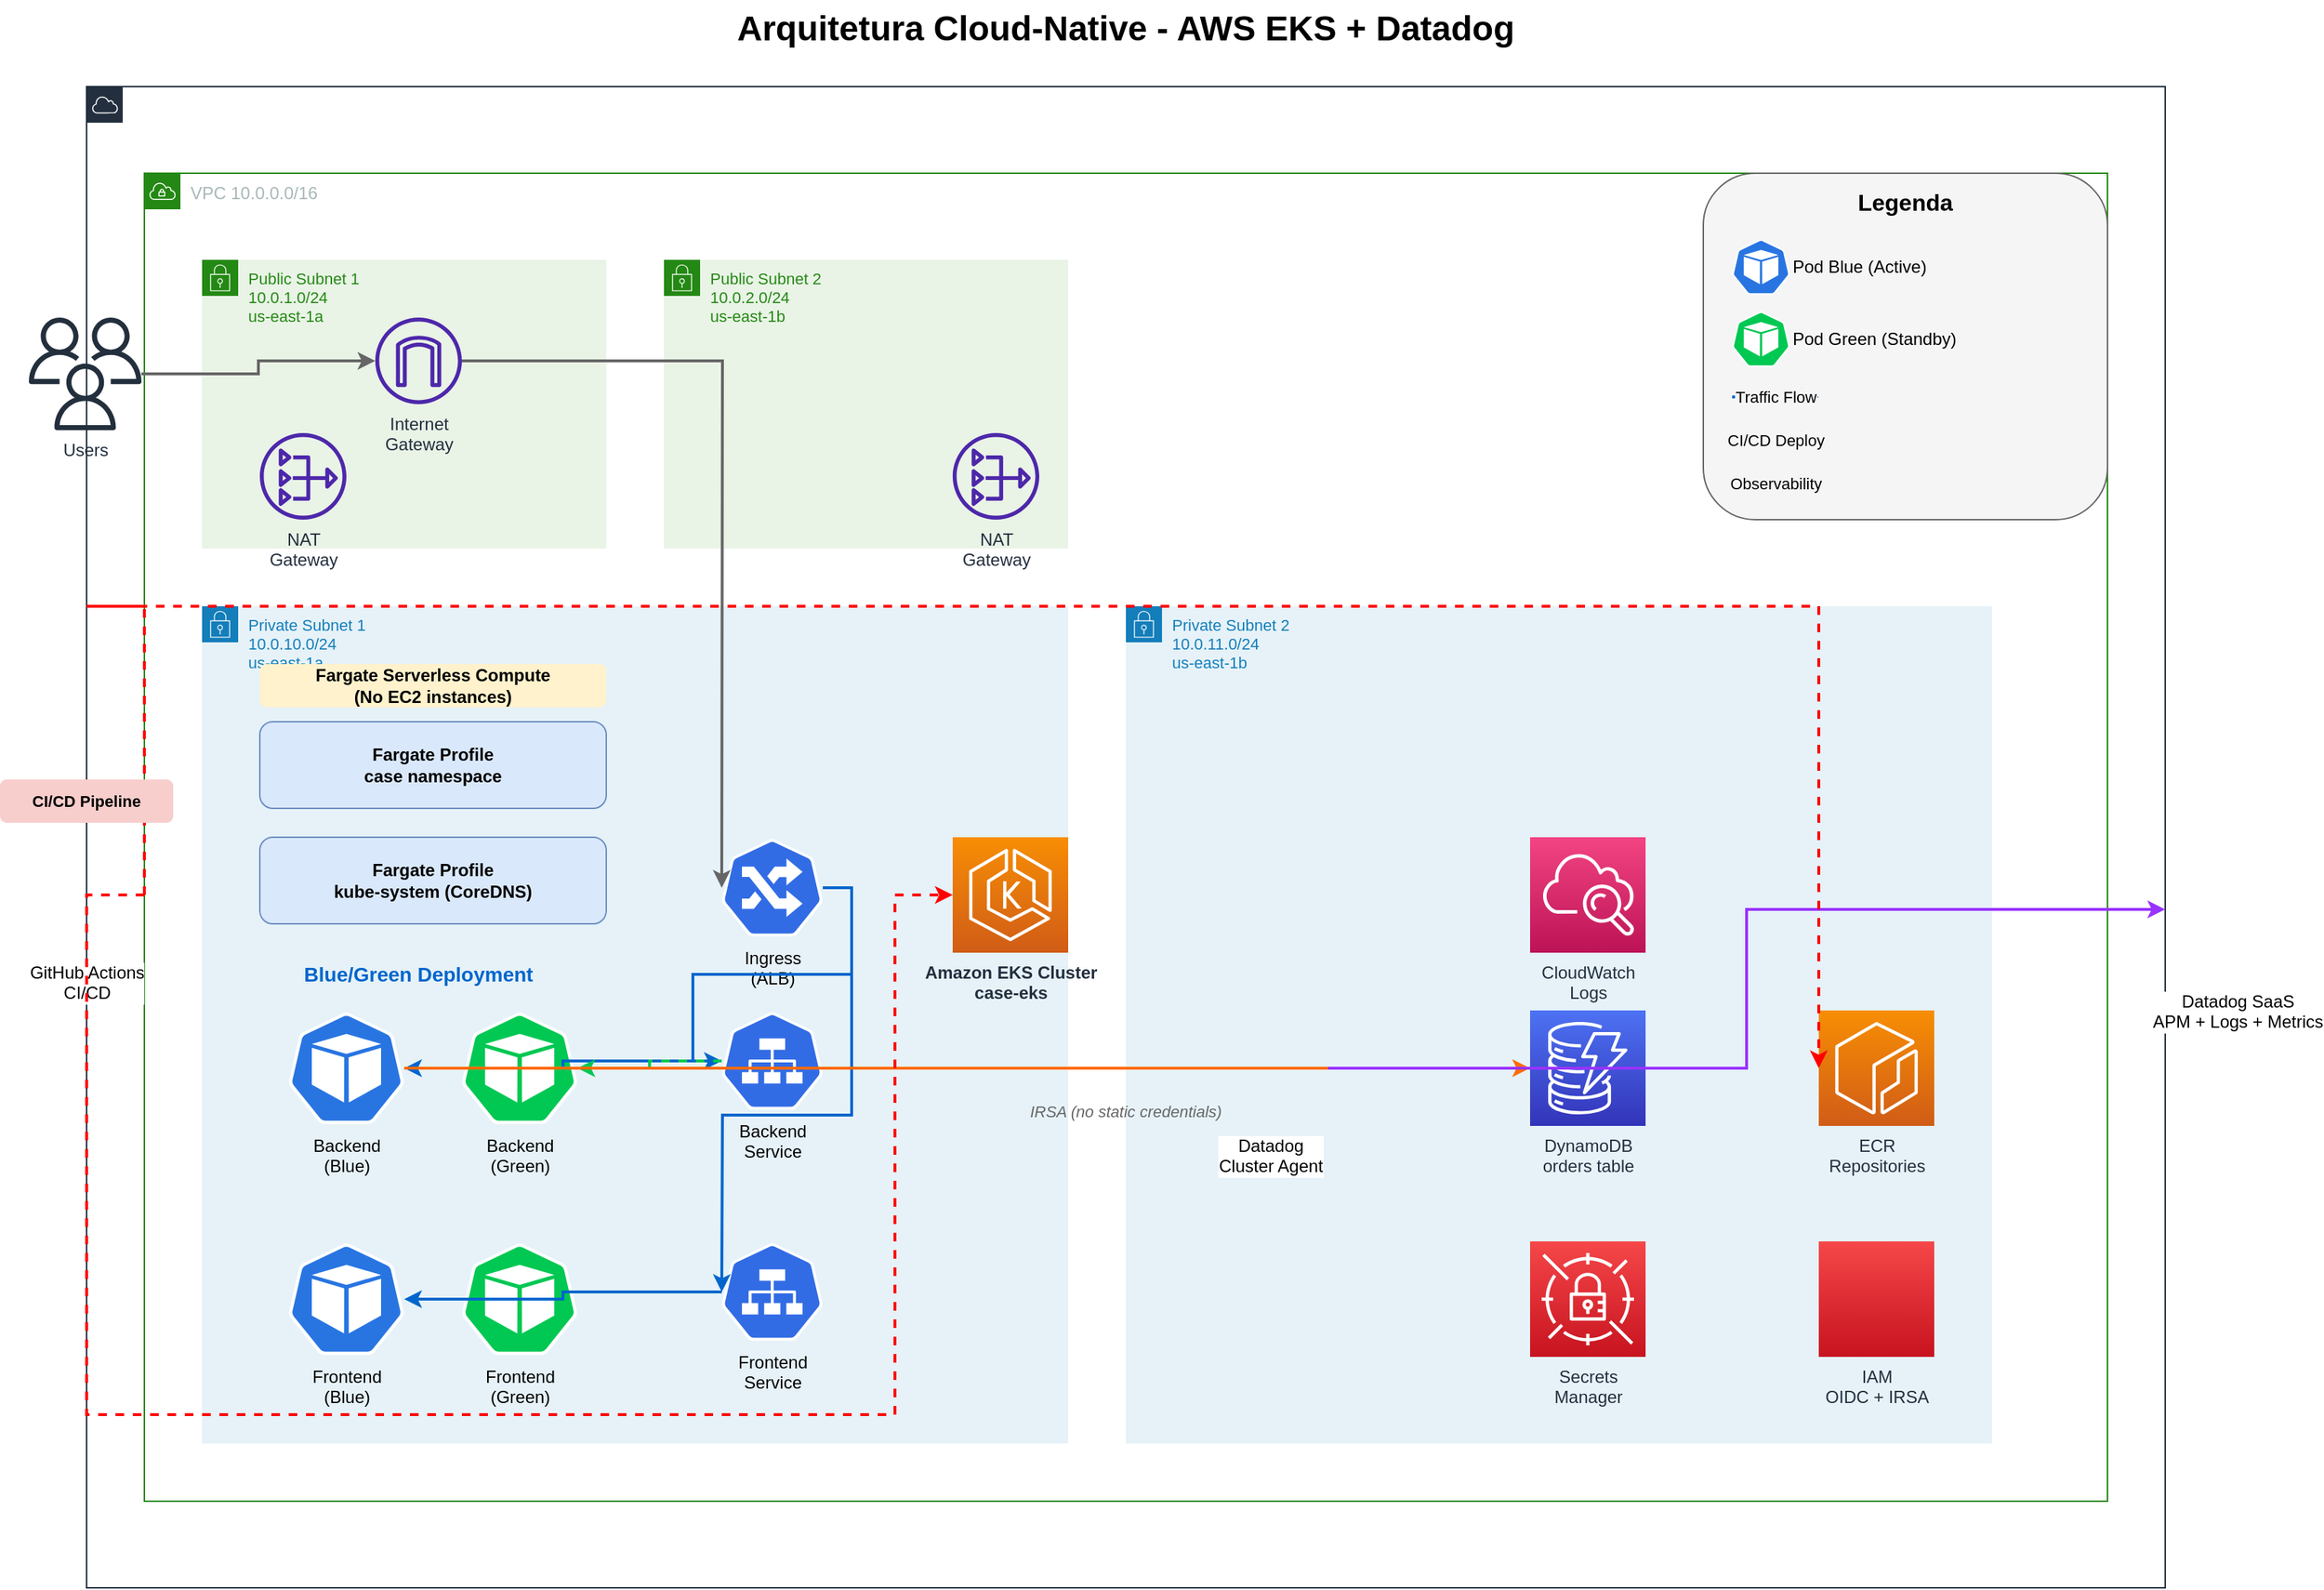 <mxfile>
    <diagram id="arquitetura-case" name="Arquitetura Completa">
        <mxGraphModel dx="1434" dy="844" grid="1" gridSize="10" guides="1" tooltips="1" connect="1" arrows="1" fold="1" page="1" pageScale="1" pageWidth="1600" pageHeight="1200" math="0" shadow="0">
            <root>
                <mxCell id="0"/>
                <mxCell id="1" parent="0"/>
                
                <!-- TÍTULO -->
                <mxCell id="titulo" value="Arquitetura Cloud-Native - AWS EKS + Datadog" style="text;html=1;strokeColor=none;fillColor=none;align=center;verticalAlign=middle;whiteSpace=wrap;rounded=0;fontSize=24;fontStyle=1" vertex="1" parent="1">
                    <mxGeometry x="400" y="20" width="800" height="40" as="geometry"/>
                </mxCell>
                
                <!-- AWS CLOUD -->
                <mxCell id="aws-cloud" value="" style="sketch=0;outlineConnect=0;gradientColor=none;html=1;whiteSpace=wrap;fontSize=12;fontStyle=0;shape=mxgraph.aws4.group;grIcon=mxgraph.aws4.group_aws_cloud;strokeColor=#232F3E;fillColor=none;verticalAlign=top;align=left;spacingLeft=30;fontColor=#232F3E;dashed=0;" vertex="1" parent="1">
                    <mxGeometry x="80" y="80" width="1440" height="1040" as="geometry"/>
                </mxCell>
                
                <!-- VPC -->
                <mxCell id="vpc" value="VPC 10.0.0.0/16" style="sketch=0;outlineConnect=0;gradientColor=none;html=1;whiteSpace=wrap;fontSize=12;fontStyle=0;shape=mxgraph.aws4.group;grIcon=mxgraph.aws4.group_vpc;strokeColor=#248814;fillColor=none;verticalAlign=top;align=left;spacingLeft=30;fontColor=#AAB7B8;dashed=0;" vertex="1" parent="1">
                    <mxGeometry x="120" y="140" width="1360" height="920" as="geometry"/>
                </mxCell>
                
                <!-- PUBLIC SUBNETS -->
                <mxCell id="public-subnet-1" value="Public Subnet 1&#10;10.0.1.0/24&#10;us-east-1a" style="sketch=0;outlineConnect=0;gradientColor=none;html=1;whiteSpace=wrap;fontSize=11;fontStyle=0;shape=mxgraph.aws4.group;grIcon=mxgraph.aws4.group_security_group;grStroke=0;strokeColor=#248814;fillColor=#E9F3E6;verticalAlign=top;align=left;spacingLeft=30;fontColor=#248814;dashed=0;" vertex="1" parent="1">
                    <mxGeometry x="160" y="200" width="280" height="200" as="geometry"/>
                </mxCell>
                
                <mxCell id="public-subnet-2" value="Public Subnet 2&#10;10.0.2.0/24&#10;us-east-1b" style="sketch=0;outlineConnect=0;gradientColor=none;html=1;whiteSpace=wrap;fontSize=11;fontStyle=0;shape=mxgraph.aws4.group;grIcon=mxgraph.aws4.group_security_group;grStroke=0;strokeColor=#248814;fillColor=#E9F3E6;verticalAlign=top;align=left;spacingLeft=30;fontColor=#248814;dashed=0;" vertex="1" parent="1">
                    <mxGeometry x="480" y="200" width="280" height="200" as="geometry"/>
                </mxCell>
                
                <!-- PRIVATE SUBNETS -->
                <mxCell id="private-subnet-1" value="Private Subnet 1&#10;10.0.10.0/24&#10;us-east-1a" style="sketch=0;outlineConnect=0;gradientColor=none;html=1;whiteSpace=wrap;fontSize=11;fontStyle=0;shape=mxgraph.aws4.group;grIcon=mxgraph.aws4.group_security_group;grStroke=0;strokeColor=#147EBA;fillColor=#E6F2F8;verticalAlign=top;align=left;spacingLeft=30;fontColor=#147EBA;dashed=0;" vertex="1" parent="1">
                    <mxGeometry x="160" y="440" width="600" height="580" as="geometry"/>
                </mxCell>
                
                <mxCell id="private-subnet-2" value="Private Subnet 2&#10;10.0.11.0/24&#10;us-east-1b" style="sketch=0;outlineConnect=0;gradientColor=none;html=1;whiteSpace=wrap;fontSize=11;fontStyle=0;shape=mxgraph.aws4.group;grIcon=mxgraph.aws4.group_security_group;grStroke=0;strokeColor=#147EBA;fillColor=#E6F2F8;verticalAlign=top;align=left;spacingLeft=30;fontColor=#147EBA;dashed=0;" vertex="1" parent="1">
                    <mxGeometry x="800" y="440" width="600" height="580" as="geometry"/>
                </mxCell>
                
                <!-- INTERNET GATEWAY -->
                <mxCell id="igw" value="Internet&#10;Gateway" style="sketch=0;outlineConnect=0;fontColor=#232F3E;gradientColor=none;fillColor=#4D27AA;strokeColor=none;dashed=0;verticalLabelPosition=bottom;verticalAlign=top;align=center;html=1;fontSize=12;fontStyle=0;aspect=fixed;pointerEvents=1;shape=mxgraph.aws4.internet_gateway;" vertex="1" parent="1">
                    <mxGeometry x="280" y="240" width="60" height="60" as="geometry"/>
                </mxCell>
                
                <!-- NAT GATEWAYS -->
                <mxCell id="nat-1" value="NAT&#10;Gateway" style="sketch=0;outlineConnect=0;fontColor=#232F3E;gradientColor=none;fillColor=#4D27AA;strokeColor=none;dashed=0;verticalLabelPosition=bottom;verticalAlign=top;align=center;html=1;fontSize=12;fontStyle=0;aspect=fixed;pointerEvents=1;shape=mxgraph.aws4.nat_gateway;" vertex="1" parent="1">
                    <mxGeometry x="200" y="320" width="60" height="60" as="geometry"/>
                </mxCell>
                
                <mxCell id="nat-2" value="NAT&#10;Gateway" style="sketch=0;outlineConnect=0;fontColor=#232F3E;gradientColor=none;fillColor=#4D27AA;strokeColor=none;dashed=0;verticalLabelPosition=bottom;verticalAlign=top;align=center;html=1;fontSize=12;fontStyle=0;aspect=fixed;pointerEvents=1;shape=mxgraph.aws4.nat_gateway;" vertex="1" parent="1">
                    <mxGeometry x="680" y="320" width="60" height="60" as="geometry"/>
                </mxCell>
                
                <!-- EKS CLUSTER -->
                <mxCell id="eks-cluster" value="Amazon EKS Cluster&#10;case-eks" style="sketch=0;points=[[0,0,0],[0.25,0,0],[0.5,0,0],[0.75,0,0],[1,0,0],[0,1,0],[0.25,1,0],[0.5,1,0],[0.75,1,0],[1,1,0],[0,0.25,0],[0,0.5,0],[0,0.75,0],[1,0.25,0],[1,0.5,0],[1,0.75,0]];outlineConnect=0;fontColor=#232F3E;gradientColor=#F78E04;gradientDirection=north;fillColor=#D05C17;strokeColor=#ffffff;dashed=0;verticalLabelPosition=bottom;verticalAlign=top;align=center;html=1;fontSize=12;fontStyle=1;aspect=fixed;shape=mxgraph.aws4.resourceIcon;resIcon=mxgraph.aws4.eks;" vertex="1" parent="1">
                    <mxGeometry x="680" y="600" width="80" height="80" as="geometry"/>
                </mxCell>
                
                <!-- FARGATE PROFILES -->
                <mxCell id="fargate-case" value="Fargate Profile&#10;case namespace" style="rounded=1;whiteSpace=wrap;html=1;fillColor=#dae8fc;strokeColor=#6c8ebf;fontStyle=1" vertex="1" parent="1">
                    <mxGeometry x="200" y="520" width="240" height="60" as="geometry"/>
                </mxCell>
                
                <mxCell id="fargate-coredns" value="Fargate Profile&#10;kube-system (CoreDNS)" style="rounded=1;whiteSpace=wrap;html=1;fillColor=#dae8fc;strokeColor=#6c8ebf;fontStyle=1" vertex="1" parent="1">
                    <mxGeometry x="200" y="600" width="240" height="60" as="geometry"/>
                </mxCell>
                
                <!-- BACKEND PODS -->
                <mxCell id="backend-blue" value="Backend&#10;(Blue)" style="sketch=0;html=1;dashed=0;whitespace=wrap;fillColor=#2875E2;strokeColor=#ffffff;points=[[0.005,0.63,0],[0.1,0.2,0],[0.9,0.2,0],[0.5,0,0],[0.995,0.63,0],[0.72,0.99,0],[0.5,1,0],[0.28,0.99,0]];verticalLabelPosition=bottom;align=center;verticalAlign=top;shape=mxgraph.kubernetes.icon;prIcon=pod" vertex="1" parent="1">
                    <mxGeometry x="220" y="720" width="80" height="80" as="geometry"/>
                </mxCell>
                
                <mxCell id="backend-green" value="Backend&#10;(Green)" style="sketch=0;html=1;dashed=0;whitespace=wrap;fillColor=#00C853;strokeColor=#ffffff;points=[[0.005,0.63,0],[0.1,0.2,0],[0.9,0.2,0],[0.5,0,0],[0.995,0.63,0],[0.72,0.99,0],[0.5,1,0],[0.28,0.99,0]];verticalLabelPosition=bottom;align=center;verticalAlign=top;shape=mxgraph.kubernetes.icon;prIcon=pod" vertex="1" parent="1">
                    <mxGeometry x="340" y="720" width="80" height="80" as="geometry"/>
                </mxCell>
                
                <!-- FRONTEND PODS -->
                <mxCell id="frontend-blue" value="Frontend&#10;(Blue)" style="sketch=0;html=1;dashed=0;whitespace=wrap;fillColor=#2875E2;strokeColor=#ffffff;points=[[0.005,0.63,0],[0.1,0.2,0],[0.9,0.2,0],[0.5,0,0],[0.995,0.63,0],[0.72,0.99,0],[0.5,1,0],[0.28,0.99,0]];verticalLabelPosition=bottom;align=center;verticalAlign=top;shape=mxgraph.kubernetes.icon;prIcon=pod" vertex="1" parent="1">
                    <mxGeometry x="220" y="880" width="80" height="80" as="geometry"/>
                </mxCell>
                
                <mxCell id="frontend-green" value="Frontend&#10;(Green)" style="sketch=0;html=1;dashed=0;whitespace=wrap;fillColor=#00C853;strokeColor=#ffffff;points=[[0.005,0.63,0],[0.1,0.2,0],[0.9,0.2,0],[0.5,0,0],[0.995,0.63,0],[0.72,0.99,0],[0.5,1,0],[0.28,0.99,0]];verticalLabelPosition=bottom;align=center;verticalAlign=top;shape=mxgraph.kubernetes.icon;prIcon=pod" vertex="1" parent="1">
                    <mxGeometry x="340" y="880" width="80" height="80" as="geometry"/>
                </mxCell>
                
                <!-- SERVICES K8S -->
                <mxCell id="backend-svc" value="Backend&#10;Service" style="sketch=0;html=1;dashed=0;whitespace=wrap;fillColor=#326CE5;strokeColor=#ffffff;points=[[0.005,0.63,0],[0.1,0.2,0],[0.9,0.2,0],[0.5,0,0],[0.995,0.63,0],[0.72,0.99,0],[0.5,1,0],[0.28,0.99,0]];verticalLabelPosition=bottom;align=center;verticalAlign=top;shape=mxgraph.kubernetes.icon;prIcon=svc" vertex="1" parent="1">
                    <mxGeometry x="520" y="720" width="70" height="70" as="geometry"/>
                </mxCell>
                
                <mxCell id="frontend-svc" value="Frontend&#10;Service" style="sketch=0;html=1;dashed=0;whitespace=wrap;fillColor=#326CE5;strokeColor=#ffffff;points=[[0.005,0.63,0],[0.1,0.2,0],[0.9,0.2,0],[0.5,0,0],[0.995,0.63,0],[0.72,0.99,0],[0.5,1,0],[0.28,0.99,0]];verticalLabelPosition=bottom;align=center;verticalAlign=top;shape=mxgraph.kubernetes.icon;prIcon=svc" vertex="1" parent="1">
                    <mxGeometry x="520" y="880" width="70" height="70" as="geometry"/>
                </mxCell>
                
                <!-- INGRESS -->
                <mxCell id="ingress" value="Ingress&#10;(ALB)" style="sketch=0;html=1;dashed=0;whitespace=wrap;fillColor=#326CE5;strokeColor=#ffffff;points=[[0.005,0.63,0],[0.1,0.2,0],[0.9,0.2,0],[0.5,0,0],[0.995,0.63,0],[0.72,0.99,0],[0.5,1,0],[0.28,0.99,0]];verticalLabelPosition=bottom;align=center;verticalAlign=top;shape=mxgraph.kubernetes.icon;prIcon=ing" vertex="1" parent="1">
                    <mxGeometry x="520" y="600" width="70" height="70" as="geometry"/>
                </mxCell>
                
                <!-- DATADOG CLUSTER AGENT -->
                <mxCell id="datadog-agent" value="Datadog&#10;Cluster Agent" style="shape=image;html=1;verticalAlign=top;verticalLabelPosition=bottom;labelBackgroundColor=#ffffff;imageAspect=0;aspect=fixed;image=https://cdn4.iconfinder.com/data/icons/logos-and-brands/512/89_Datadog_logo_logos-128.png" vertex="1" parent="1">
                    <mxGeometry x="860" y="720" width="80" height="80" as="geometry"/>
                </mxCell>
                
                <!-- DYNAMODB -->
                <mxCell id="dynamodb" value="DynamoDB&#10;orders table" style="sketch=0;points=[[0,0,0],[0.25,0,0],[0.5,0,0],[0.75,0,0],[1,0,0],[0,1,0],[0.25,1,0],[0.5,1,0],[0.75,1,0],[1,1,0],[0,0.25,0],[0,0.5,0],[0,0.75,0],[1,0.25,0],[1,0.5,0],[1,0.75,0]];outlineConnect=0;fontColor=#232F3E;gradientColor=#4D72F3;gradientDirection=north;fillColor=#3334B9;strokeColor=#ffffff;dashed=0;verticalLabelPosition=bottom;verticalAlign=top;align=center;html=1;fontSize=12;fontStyle=0;aspect=fixed;shape=mxgraph.aws4.resourceIcon;resIcon=mxgraph.aws4.dynamodb;" vertex="1" parent="1">
                    <mxGeometry x="1080" y="720" width="80" height="80" as="geometry"/>
                </mxCell>
                
                <!-- ECR -->
                <mxCell id="ecr" value="ECR&#10;Repositories" style="sketch=0;points=[[0,0,0],[0.25,0,0],[0.5,0,0],[0.75,0,0],[1,0,0],[0,1,0],[0.25,1,0],[0.5,1,0],[0.75,1,0],[1,1,0],[0,0.25,0],[0,0.5,0],[0,0.75,0],[1,0.25,0],[1,0.5,0],[1,0.75,0]];outlineConnect=0;fontColor=#232F3E;gradientColor=#F78E04;gradientDirection=north;fillColor=#D05C17;strokeColor=#ffffff;dashed=0;verticalLabelPosition=bottom;verticalAlign=top;align=center;html=1;fontSize=12;fontStyle=0;aspect=fixed;shape=mxgraph.aws4.resourceIcon;resIcon=mxgraph.aws4.ecr;" vertex="1" parent="1">
                    <mxGeometry x="1280" y="720" width="80" height="80" as="geometry"/>
                </mxCell>
                
                <!-- SECRETS MANAGER -->
                <mxCell id="secrets" value="Secrets&#10;Manager" style="sketch=0;points=[[0,0,0],[0.25,0,0],[0.5,0,0],[0.75,0,0],[1,0,0],[0,1,0],[0.25,1,0],[0.5,1,0],[0.75,1,0],[1,1,0],[0,0.25,0],[0,0.5,0],[0,0.75,0],[1,0.25,0],[1,0.5,0],[1,0.75,0]];outlineConnect=0;fontColor=#232F3E;gradientColor=#F54749;gradientDirection=north;fillColor=#C7131F;strokeColor=#ffffff;dashed=0;verticalLabelPosition=bottom;verticalAlign=top;align=center;html=1;fontSize=12;fontStyle=0;aspect=fixed;shape=mxgraph.aws4.resourceIcon;resIcon=mxgraph.aws4.secrets_manager;" vertex="1" parent="1">
                    <mxGeometry x="1080" y="880" width="80" height="80" as="geometry"/>
                </mxCell>
                
                <!-- IAM OIDC -->
                <mxCell id="iam" value="IAM&#10;OIDC + IRSA" style="sketch=0;points=[[0,0,0],[0.25,0,0],[0.5,0,0],[0.75,0,0],[1,0,0],[0,1,0],[0.25,1,0],[0.5,1,0],[0.75,1,0],[1,1,0],[0,0.25,0],[0,0.5,0],[0,0.75,0],[1,0.25,0],[1,0.5,0],[1,0.75,0]];outlineConnect=0;fontColor=#232F3E;gradientColor=#F54749;gradientDirection=north;fillColor=#C7131F;strokeColor=#ffffff;dashed=0;verticalLabelPosition=bottom;verticalAlign=top;align=center;html=1;fontSize=12;fontStyle=0;aspect=fixed;shape=mxgraph.aws4.resourceIcon;resIcon=mxgraph.aws4.iam;" vertex="1" parent="1">
                    <mxGeometry x="1280" y="880" width="80" height="80" as="geometry"/>
                </mxCell>
                
                <!-- CLOUDWATCH LOGS -->
                <mxCell id="cloudwatch" value="CloudWatch&#10;Logs" style="sketch=0;points=[[0,0,0],[0.25,0,0],[0.5,0,0],[0.75,0,0],[1,0,0],[0,1,0],[0.25,1,0],[0.5,1,0],[0.75,1,0],[1,1,0],[0,0.25,0],[0,0.5,0],[0,0.75,0],[1,0.25,0],[1,0.5,0],[1,0.75,0]];outlineConnect=0;fontColor=#232F3E;gradientColor=#F34482;gradientDirection=north;fillColor=#BC1356;strokeColor=#ffffff;dashed=0;verticalLabelPosition=bottom;verticalAlign=top;align=center;html=1;fontSize=12;fontStyle=0;aspect=fixed;shape=mxgraph.aws4.resourceIcon;resIcon=mxgraph.aws4.cloudwatch;" vertex="1" parent="1">
                    <mxGeometry x="1080" y="600" width="80" height="80" as="geometry"/>
                </mxCell>
                
                <!-- GITHUB ACTIONS -->
                <mxCell id="github" value="GitHub Actions&#10;CI/CD" style="shape=image;html=1;verticalAlign=top;verticalLabelPosition=bottom;labelBackgroundColor=#ffffff;imageAspect=0;aspect=fixed;image=https://cdn4.iconfinder.com/data/icons/ionicons/512/icon-social-github-128.png" vertex="1" parent="1">
                    <mxGeometry x="40" y="600" width="80" height="80" as="geometry"/>
                </mxCell>
                
                <!-- DATADOG SAAS -->
                <mxCell id="datadog-saas" value="Datadog SaaS&#10;APM + Logs + Metrics" style="shape=image;html=1;verticalAlign=top;verticalLabelPosition=bottom;labelBackgroundColor=#ffffff;imageAspect=0;aspect=fixed;image=https://cdn4.iconfinder.com/data/icons/logos-and-brands/512/89_Datadog_logo_logos-128.png;fillColor=#fff2cc;strokeColor=#d6b656;" vertex="1" parent="1">
                    <mxGeometry x="1520" y="600" width="100" height="100" as="geometry"/>
                </mxCell>
                
                <!-- USERS -->
                <mxCell id="users" value="Users" style="sketch=0;outlineConnect=0;fontColor=#232F3E;gradientColor=none;fillColor=#232F3D;strokeColor=none;dashed=0;verticalLabelPosition=bottom;verticalAlign=top;align=center;html=1;fontSize=12;fontStyle=0;aspect=fixed;pointerEvents=1;shape=mxgraph.aws4.users;" vertex="1" parent="1">
                    <mxGeometry x="40" y="240" width="78" height="78" as="geometry"/>
                </mxCell>
                
                <!-- CONNECTIONS -->
                <mxCell id="edge1" style="edgeStyle=orthogonalEdgeStyle;rounded=0;orthogonalLoop=1;jettySize=auto;html=1;exitX=1;exitY=0.5;exitDx=0;exitDy=0;exitPerimeter=0;entryX=0;entryY=0.5;entryDx=0;entryDy=0;entryPerimeter=0;strokeWidth=2;strokeColor=#666666;" edge="1" parent="1" source="users" target="igw">
                    <mxGeometry relative="1" as="geometry"/>
                </mxCell>
                
                <mxCell id="edge2" style="edgeStyle=orthogonalEdgeStyle;rounded=0;orthogonalLoop=1;jettySize=auto;html=1;exitX=1;exitY=0.5;exitDx=0;exitDy=0;exitPerimeter=0;strokeWidth=2;strokeColor=#666666;" edge="1" parent="1" source="igw">
                    <mxGeometry relative="1" as="geometry">
                        <mxPoint x="520" y="635" as="targetPoint"/>
                    </mxGeometry>
                </mxCell>
                
                <mxCell id="edge3" style="edgeStyle=orthogonalEdgeStyle;rounded=0;orthogonalLoop=1;jettySize=auto;html=1;exitX=1;exitY=0.5;exitDx=0;exitDy=0;exitPerimeter=0;entryX=0;entryY=0.5;entryDx=0;entryDy=0;entryPerimeter=0;strokeWidth=2;strokeColor=#0066CC;" edge="1" parent="1" source="ingress" target="backend-svc">
                    <mxGeometry relative="1" as="geometry"/>
                </mxCell>
                
                <mxCell id="edge4" style="edgeStyle=orthogonalEdgeStyle;rounded=0;orthogonalLoop=1;jettySize=auto;html=1;exitX=0;exitY=0.5;exitDx=0;exitDy=0;exitPerimeter=0;entryX=1;entryY=0.5;entryDx=0;entryDy=0;entryPerimeter=0;strokeWidth=2;strokeColor=#0066CC;" edge="1" parent="1" source="backend-svc" target="backend-blue">
                    <mxGeometry relative="1" as="geometry"/>
                </mxCell>
                
                <mxCell id="edge5" style="edgeStyle=orthogonalEdgeStyle;rounded=0;orthogonalLoop=1;jettySize=auto;html=1;exitX=0;exitY=0.5;exitDx=0;exitDy=0;exitPerimeter=0;entryX=1;entryY=0.5;entryDx=0;entryDy=0;entryPerimeter=0;strokeWidth=2;strokeColor=#00C853;dashed=1;" edge="1" parent="1" source="backend-svc" target="backend-green">
                    <mxGeometry relative="1" as="geometry"/>
                </mxCell>
                
                <mxCell id="edge6" style="edgeStyle=orthogonalEdgeStyle;rounded=0;orthogonalLoop=1;jettySize=auto;html=1;exitX=1;exitY=0.5;exitDx=0;exitDy=0;exitPerimeter=0;strokeWidth=2;strokeColor=#0066CC;" edge="1" parent="1" source="ingress">
                    <mxGeometry relative="1" as="geometry">
                        <mxPoint x="520" y="915" as="targetPoint"/>
                    </mxGeometry>
                </mxCell>
                
                <mxCell id="edge7" style="edgeStyle=orthogonalEdgeStyle;rounded=0;orthogonalLoop=1;jettySize=auto;html=1;exitX=0;exitY=0.5;exitDx=0;exitDy=0;exitPerimeter=0;entryX=1;entryY=0.5;entryDx=0;entryDy=0;entryPerimeter=0;strokeWidth=2;strokeColor=#0066CC;" edge="1" parent="1" source="frontend-svc" target="frontend-blue">
                    <mxGeometry relative="1" as="geometry"/>
                </mxCell>
                
                <mxCell id="edge8" style="edgeStyle=orthogonalEdgeStyle;rounded=0;orthogonalLoop=1;jettySize=auto;html=1;exitX=1;exitY=0.5;exitDx=0;exitDy=0;exitPerimeter=0;entryX=0;entryY=0.5;entryDx=0;entryDy=0;entryPerimeter=0;strokeWidth=2;strokeColor=#FF6B00;" edge="1" parent="1" source="backend-blue" target="dynamodb">
                    <mxGeometry relative="1" as="geometry">
                        <Array as="points">
                            <mxPoint x="640" y="760"/>
                            <mxPoint x="640" y="760"/>
                        </Array>
                    </mxGeometry>
                </mxCell>
                
                <mxCell id="edge9" style="edgeStyle=orthogonalEdgeStyle;rounded=0;orthogonalLoop=1;jettySize=auto;html=1;exitX=1;exitY=0.5;exitDx=0;exitDy=0;entryX=0;entryY=0.5;entryDx=0;entryDy=0;entryPerimeter=0;strokeWidth=2;strokeColor=#9933FF;" edge="1" parent="1" source="datadog-agent" target="datadog-saas">
                    <mxGeometry relative="1" as="geometry"/>
                </mxCell>
                
                <mxCell id="edge10" style="edgeStyle=orthogonalEdgeStyle;rounded=0;orthogonalLoop=1;jettySize=auto;html=1;exitX=1;exitY=0.5;exitDx=0;exitDy=0;entryX=0;entryY=0.5;entryDx=0;entryDy=0;entryPerimeter=0;strokeWidth=2;strokeColor=#FF0000;dashed=1;" edge="1" parent="1" source="github" target="ecr">
                    <mxGeometry relative="1" as="geometry">
                        <Array as="points">
                            <mxPoint x="80" y="440"/>
                            <mxPoint x="1320" y="440"/>
                        </Array>
                    </mxGeometry>
                </mxCell>
                
                <mxCell id="edge11" style="edgeStyle=orthogonalEdgeStyle;rounded=0;orthogonalLoop=1;jettySize=auto;html=1;exitX=1;exitY=0.5;exitDx=0;exitDy=0;entryX=0;entryY=0.5;entryDx=0;entryDy=0;entryPerimeter=0;strokeWidth=2;strokeColor=#FF0000;dashed=1;" edge="1" parent="1" source="github" target="eks-cluster">
                    <mxGeometry relative="1" as="geometry">
                        <Array as="points">
                            <mxPoint x="80" y="1000"/>
                            <mxPoint x="640" y="1000"/>
                            <mxPoint x="640" y="640"/>
                        </Array>
                    </mxGeometry>
                </mxCell>
                
                <!-- LABELS -->
                <mxCell id="label-blue-green" value="Blue/Green Deployment" style="text;html=1;strokeColor=none;fillColor=none;align=center;verticalAlign=middle;whiteSpace=wrap;rounded=0;fontSize=14;fontStyle=1;fontColor=#0066CC;" vertex="1" parent="1">
                    <mxGeometry x="200" y="680" width="220" height="30" as="geometry"/>
                </mxCell>
                
                <mxCell id="label-irsa" value="IRSA (no static credentials)" style="text;html=1;strokeColor=none;fillColor=none;align=center;verticalAlign=middle;whiteSpace=wrap;rounded=0;fontSize=11;fontStyle=2;fontColor=#666666;" vertex="1" parent="1">
                    <mxGeometry x="700" y="780" width="200" height="20" as="geometry"/>
                </mxCell>
                
                <mxCell id="label-fargate" value="Fargate Serverless Compute&#10;(No EC2 instances)" style="text;html=1;strokeColor=none;fillColor=#fff2cc;align=center;verticalAlign=middle;whiteSpace=wrap;rounded=1;fontSize=12;fontStyle=1;fontColor=#000000;" vertex="1" parent="1">
                    <mxGeometry x="200" y="480" width="240" height="30" as="geometry"/>
                </mxCell>
                
                <mxCell id="label-ci-cd" value="CI/CD Pipeline" style="text;html=1;strokeColor=none;fillColor=#f8cecc;align=center;verticalAlign=middle;whiteSpace=wrap;rounded=1;fontSize=11;fontStyle=1;fontColor=#000000;" vertex="1" parent="1">
                    <mxGeometry x="20" y="560" width="120" height="30" as="geometry"/>
                </mxCell>
                
                <!-- LEGEND -->
                <mxCell id="legend-box" value="" style="rounded=1;whiteSpace=wrap;html=1;fillColor=#f5f5f5;strokeColor=#666666;fontColor=#333333;" vertex="1" parent="1">
                    <mxGeometry x="1200" y="140" width="280" height="240" as="geometry"/>
                </mxCell>
                
                <mxCell id="legend-title" value="Legenda" style="text;html=1;strokeColor=none;fillColor=none;align=center;verticalAlign=middle;whiteSpace=wrap;rounded=0;fontSize=16;fontStyle=1" vertex="1" parent="1">
                    <mxGeometry x="1200" y="145" width="280" height="30" as="geometry"/>
                </mxCell>
                
                <mxCell id="legend-1" value="Pod Blue (Active)" style="sketch=0;html=1;dashed=0;whitespace=wrap;fillColor=#2875E2;strokeColor=#ffffff;points=[[0.005,0.63,0],[0.1,0.2,0],[0.9,0.2,0],[0.5,0,0],[0.995,0.63,0],[0.72,0.99,0],[0.5,1,0],[0.28,0.99,0]];verticalLabelPosition=right;align=left;verticalAlign=middle;shape=mxgraph.kubernetes.icon;prIcon=pod;labelPosition=right;" vertex="1" parent="1">
                    <mxGeometry x="1220" y="185" width="40" height="40" as="geometry"/>
                </mxCell>
                
                <mxCell id="legend-2" value="Pod Green (Standby)" style="sketch=0;html=1;dashed=0;whitespace=wrap;fillColor=#00C853;strokeColor=#ffffff;points=[[0.005,0.63,0],[0.1,0.2,0],[0.9,0.2,0],[0.5,0,0],[0.995,0.63,0],[0.72,0.99,0],[0.5,1,0],[0.28,0.99,0]];verticalLabelPosition=right;align=left;verticalAlign=middle;shape=mxgraph.kubernetes.icon;prIcon=pod;labelPosition=right;" vertex="1" parent="1">
                    <mxGeometry x="1220" y="235" width="40" height="40" as="geometry"/>
                </mxCell>
                
                <mxCell id="legend-3" value="Traffic Flow" style="endArrow=classic;html=1;strokeWidth=2;strokeColor=#0066CC;labelBackgroundColor=#f5f5f5;" edge="1" parent="1">
                    <mxGeometry width="50" height="50" relative="1" as="geometry">
                        <mxPoint x="1220" y="295" as="sourcePoint"/>
                        <mxPoint x="1280" y="295" as="targetPoint"/>
                    </mxGeometry>
                </mxCell>
                
                <mxCell id="legend-4" value="CI/CD Deploy" style="endArrow=classic;html=1;strokeWidth=2;strokeColor=#FF0000;dashed=1;labelBackgroundColor=#f5f5f5;" edge="1" parent="1">
                    <mxGeometry width="50" height="50" relative="1" as="geometry">
                        <mxPoint x="1220" y="325" as="sourcePoint"/>
                        <mxPoint x="1280" y="325" as="targetPoint"/>
                    </mxGeometry>
                </mxCell>
                
                <mxCell id="legend-5" value="Observability" style="endArrow=classic;html=1;strokeWidth=2;strokeColor=#9933FF;labelBackgroundColor=#f5f5f5;" edge="1" parent="1">
                    <mxGeometry width="50" height="50" relative="1" as="geometry">
                        <mxPoint x="1220" y="355" as="sourcePoint"/>
                        <mxPoint x="1280" y="355" as="targetPoint"/>
                    </mxGeometry>
                </mxCell>
            </root>
        </mxGraphModel>
    </diagram>
</mxfile>
